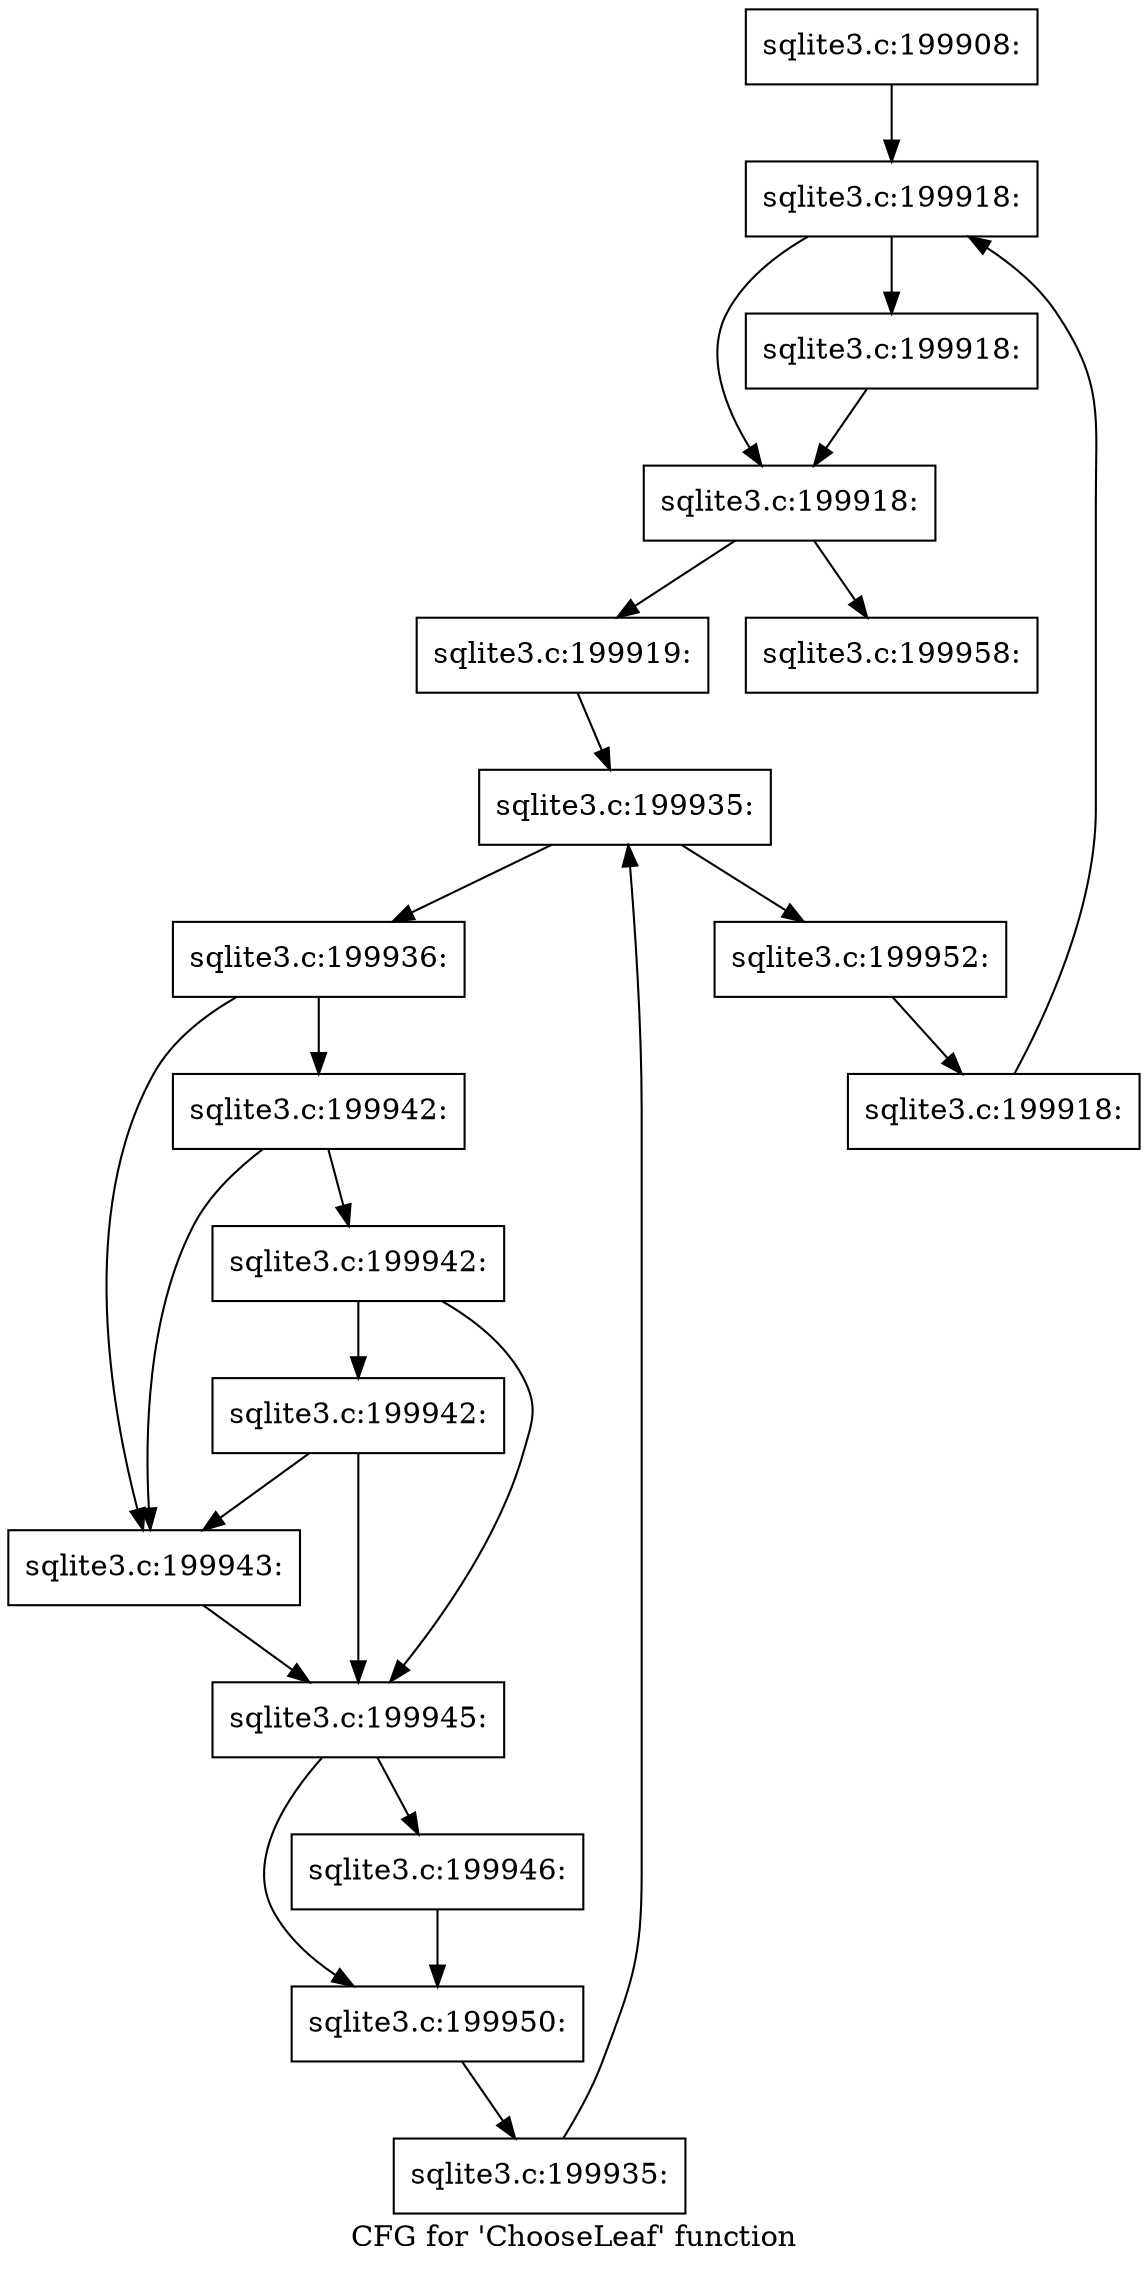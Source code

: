 digraph "CFG for 'ChooseLeaf' function" {
	label="CFG for 'ChooseLeaf' function";

	Node0x55c0fb5ee5e0 [shape=record,label="{sqlite3.c:199908:}"];
	Node0x55c0fb5ee5e0 -> Node0x55c0fb5f7ca0;
	Node0x55c0fb5f7ca0 [shape=record,label="{sqlite3.c:199918:}"];
	Node0x55c0fb5f7ca0 -> Node0x55c0fb5f7f90;
	Node0x55c0fb5f7ca0 -> Node0x55c0fb5f7f40;
	Node0x55c0fb5f7f90 [shape=record,label="{sqlite3.c:199918:}"];
	Node0x55c0fb5f7f90 -> Node0x55c0fb5f7f40;
	Node0x55c0fb5f7f40 [shape=record,label="{sqlite3.c:199918:}"];
	Node0x55c0fb5f7f40 -> Node0x55c0fb5f7ec0;
	Node0x55c0fb5f7f40 -> Node0x55c0fb5f7af0;
	Node0x55c0fb5f7ec0 [shape=record,label="{sqlite3.c:199919:}"];
	Node0x55c0fb5f7ec0 -> Node0x55c0fb5faa40;
	Node0x55c0fb5faa40 [shape=record,label="{sqlite3.c:199935:}"];
	Node0x55c0fb5faa40 -> Node0x55c0fb5fac60;
	Node0x55c0fb5faa40 -> Node0x55c0fb5fa890;
	Node0x55c0fb5fac60 [shape=record,label="{sqlite3.c:199936:}"];
	Node0x55c0fb5fac60 -> Node0x55c0f6e937e0;
	Node0x55c0fb5fac60 -> Node0x55c0fb5fcca0;
	Node0x55c0fb5fcca0 [shape=record,label="{sqlite3.c:199942:}"];
	Node0x55c0fb5fcca0 -> Node0x55c0f6e937e0;
	Node0x55c0fb5fcca0 -> Node0x55c0fb5fc4a0;
	Node0x55c0fb5fc4a0 [shape=record,label="{sqlite3.c:199942:}"];
	Node0x55c0fb5fc4a0 -> Node0x55c0fb5fd0c0;
	Node0x55c0fb5fc4a0 -> Node0x55c0f6e97170;
	Node0x55c0fb5fd0c0 [shape=record,label="{sqlite3.c:199942:}"];
	Node0x55c0fb5fd0c0 -> Node0x55c0f6e937e0;
	Node0x55c0fb5fd0c0 -> Node0x55c0f6e97170;
	Node0x55c0f6e937e0 [shape=record,label="{sqlite3.c:199943:}"];
	Node0x55c0f6e937e0 -> Node0x55c0f6e97170;
	Node0x55c0f6e97170 [shape=record,label="{sqlite3.c:199945:}"];
	Node0x55c0f6e97170 -> Node0x55c0fb5fd7d0;
	Node0x55c0f6e97170 -> Node0x55c0fb5fd820;
	Node0x55c0fb5fd7d0 [shape=record,label="{sqlite3.c:199946:}"];
	Node0x55c0fb5fd7d0 -> Node0x55c0fb5fd820;
	Node0x55c0fb5fd820 [shape=record,label="{sqlite3.c:199950:}"];
	Node0x55c0fb5fd820 -> Node0x55c0fb5fabd0;
	Node0x55c0fb5fabd0 [shape=record,label="{sqlite3.c:199935:}"];
	Node0x55c0fb5fabd0 -> Node0x55c0fb5faa40;
	Node0x55c0fb5fa890 [shape=record,label="{sqlite3.c:199952:}"];
	Node0x55c0fb5fa890 -> Node0x55c0fb5f7e30;
	Node0x55c0fb5f7e30 [shape=record,label="{sqlite3.c:199918:}"];
	Node0x55c0fb5f7e30 -> Node0x55c0fb5f7ca0;
	Node0x55c0fb5f7af0 [shape=record,label="{sqlite3.c:199958:}"];
}

